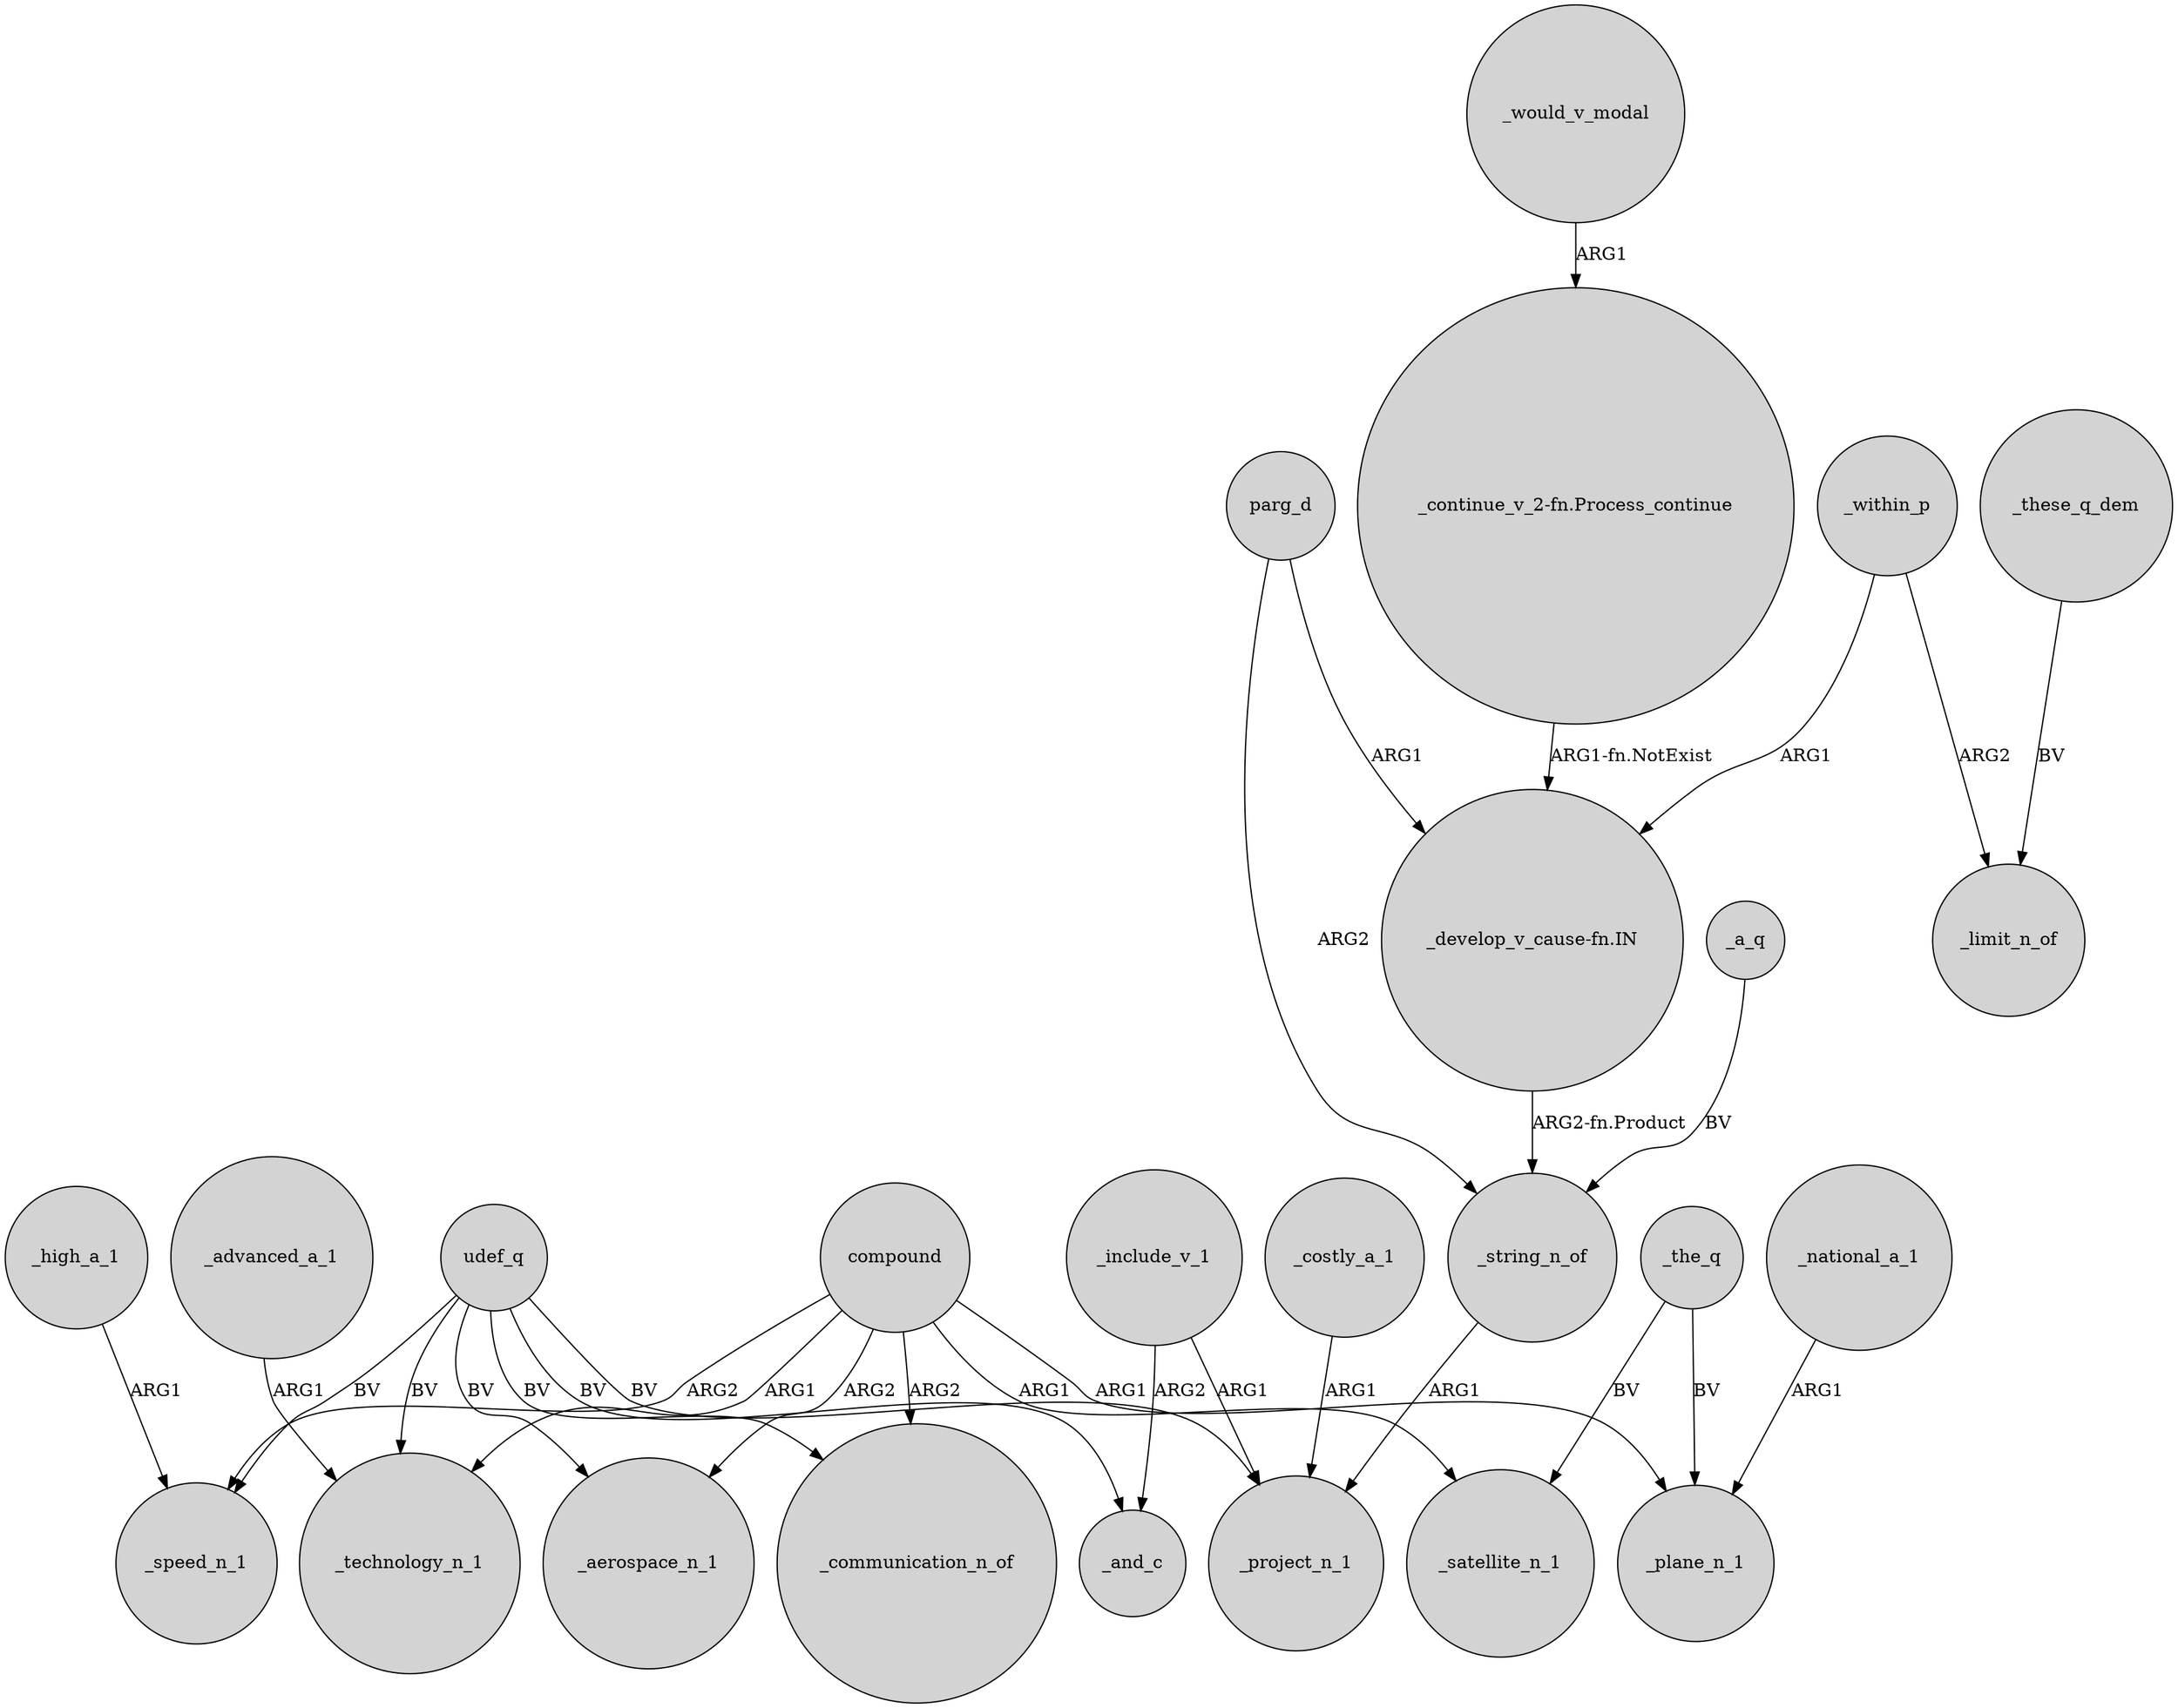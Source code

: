 digraph {
	node [shape=circle style=filled]
	_include_v_1 -> _and_c [label=ARG2]
	udef_q -> _speed_n_1 [label=BV]
	compound -> _aerospace_n_1 [label=ARG2]
	compound -> _technology_n_1 [label=ARG1]
	_national_a_1 -> _plane_n_1 [label=ARG1]
	"_develop_v_cause-fn.IN" -> _string_n_of [label="ARG2-fn.Product"]
	udef_q -> _aerospace_n_1 [label=BV]
	udef_q -> _project_n_1 [label=BV]
	compound -> _speed_n_1 [label=ARG2]
	parg_d -> _string_n_of [label=ARG2]
	_the_q -> _satellite_n_1 [label=BV]
	_string_n_of -> _project_n_1 [label=ARG1]
	compound -> _satellite_n_1 [label=ARG1]
	compound -> _plane_n_1 [label=ARG1]
	_advanced_a_1 -> _technology_n_1 [label=ARG1]
	_the_q -> _plane_n_1 [label=BV]
	_a_q -> _string_n_of [label=BV]
	_these_q_dem -> _limit_n_of [label=BV]
	udef_q -> _communication_n_of [label=BV]
	_costly_a_1 -> _project_n_1 [label=ARG1]
	parg_d -> "_develop_v_cause-fn.IN" [label=ARG1]
	_high_a_1 -> _speed_n_1 [label=ARG1]
	udef_q -> _technology_n_1 [label=BV]
	"_continue_v_2-fn.Process_continue" -> "_develop_v_cause-fn.IN" [label="ARG1-fn.NotExist"]
	_within_p -> "_develop_v_cause-fn.IN" [label=ARG1]
	compound -> _communication_n_of [label=ARG2]
	_include_v_1 -> _project_n_1 [label=ARG1]
	_would_v_modal -> "_continue_v_2-fn.Process_continue" [label=ARG1]
	udef_q -> _and_c [label=BV]
	_within_p -> _limit_n_of [label=ARG2]
}
